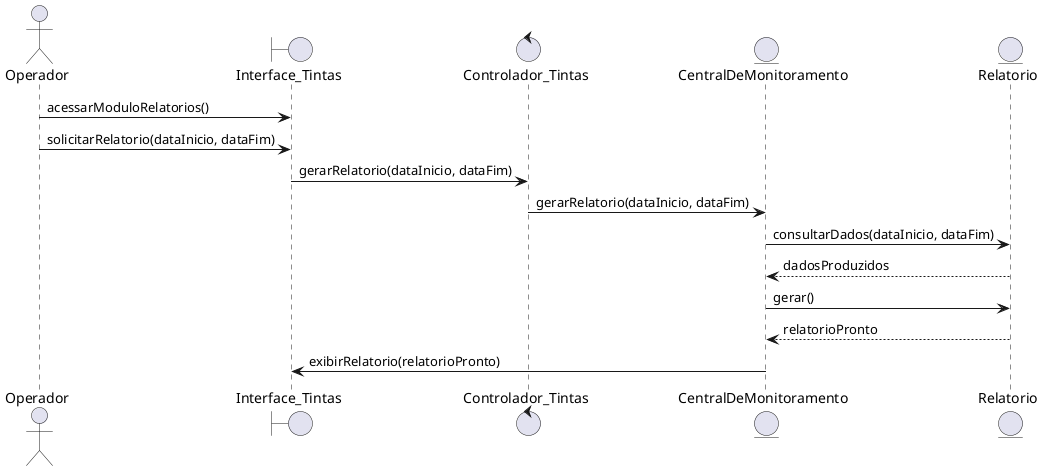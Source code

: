 @startuml
actor Operador
boundary Interface_Tintas
control Controlador_Tintas
entity CentralDeMonitoramento
entity Relatorio

Operador -> Interface_Tintas : acessarModuloRelatorios()
Operador -> Interface_Tintas : solicitarRelatorio(dataInicio, dataFim)

Interface_Tintas -> Controlador_Tintas : gerarRelatorio(dataInicio, dataFim)
Controlador_Tintas -> CentralDeMonitoramento : gerarRelatorio(dataInicio, dataFim)

CentralDeMonitoramento -> Relatorio : consultarDados(dataInicio, dataFim)
Relatorio --> CentralDeMonitoramento : dadosProduzidos

CentralDeMonitoramento -> Relatorio : gerar()
Relatorio --> CentralDeMonitoramento : relatorioPronto

CentralDeMonitoramento -> Interface_Tintas : exibirRelatorio(relatorioPronto)

@enduml
